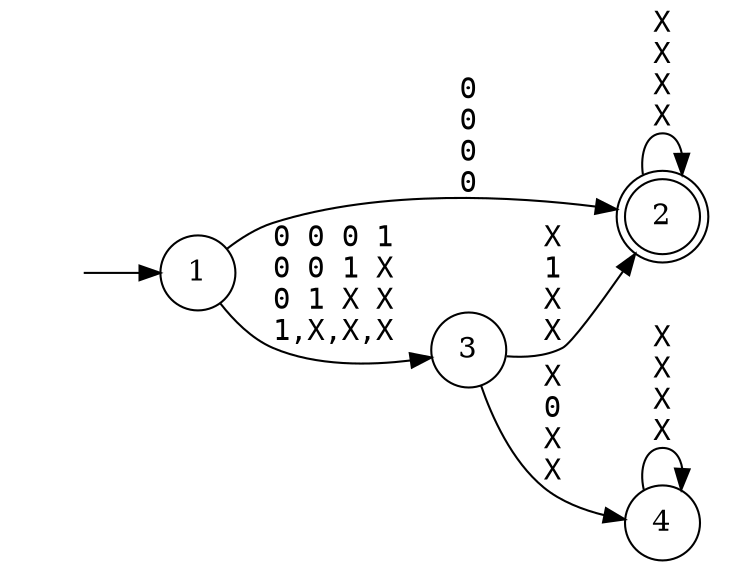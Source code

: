 digraph MONA_DFA {
rankdir = LR;
center = true;
size = "7.5,10.5";
edge [fontname = Courier];
node [height = 0.5, width = 0.5];
node [shape = doublecircle];
2;
node [shape = circle];
1;
3;
4;
node [shape = box];
init [shape = plaintext, label = ""];
1 -> 2 [label = "0\n0\n0\n0"];
1 -> 3 [label = "0 0 0 1\n0 0 1 X\n0 1 X X\n1,X,X,X"];
2 -> 2 [label = "X\nX\nX\nX"];
3 -> 2 [label = "X\n1\nX\nX"];
3 -> 4 [label = "X\n0\nX\nX"];
4 -> 4 [label = "X\nX\nX\nX"];
init -> 1;
}